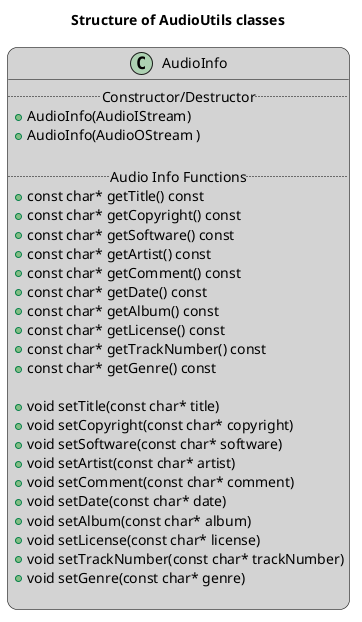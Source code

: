 @startuml
skinparam roundCorner 20

skinparam class {
	backgroundColor LightGray
	borderColor Black
}

!definelong exception(name, type = "T")
class name <<(E,firebrick) exception>> #FCC {
	+ name(const type)
	..
	+ {abstract} const type what() const throw()
	--
	- const type
}
!enddefinelong

title Structure of AudioUtils classes

class AudioInfo {
	.. Constructor/Destructor ..
	+ AudioInfo(AudioIStream)
	+ AudioInfo(AudioOStream )

	.. Audio Info Functions ..
	+ const char* getTitle() const
	+ const char* getCopyright() const
	+ const char* getSoftware() const
	+ const char* getArtist() const
	+ const char* getComment() const
	+ const char* getDate() const
	+ const char* getAlbum() const
	+ const char* getLicense() const
	+ const char* getTrackNumber() const
	+ const char* getGenre() const

	+ void setTitle(const char* title)
	+ void setCopyright(const char* copyright)
	+ void setSoftware(const char* software)
	+ void setArtist(const char* artist)
	+ void setComment(const char* comment)
	+ void setDate(const char* date)
	+ void setAlbum(const char* album)
	+ void setLicense(const char* license)
	+ void setTrackNumber(const char* trackNumber)
	+ void setGenre(const char* genre)

}

@enduml